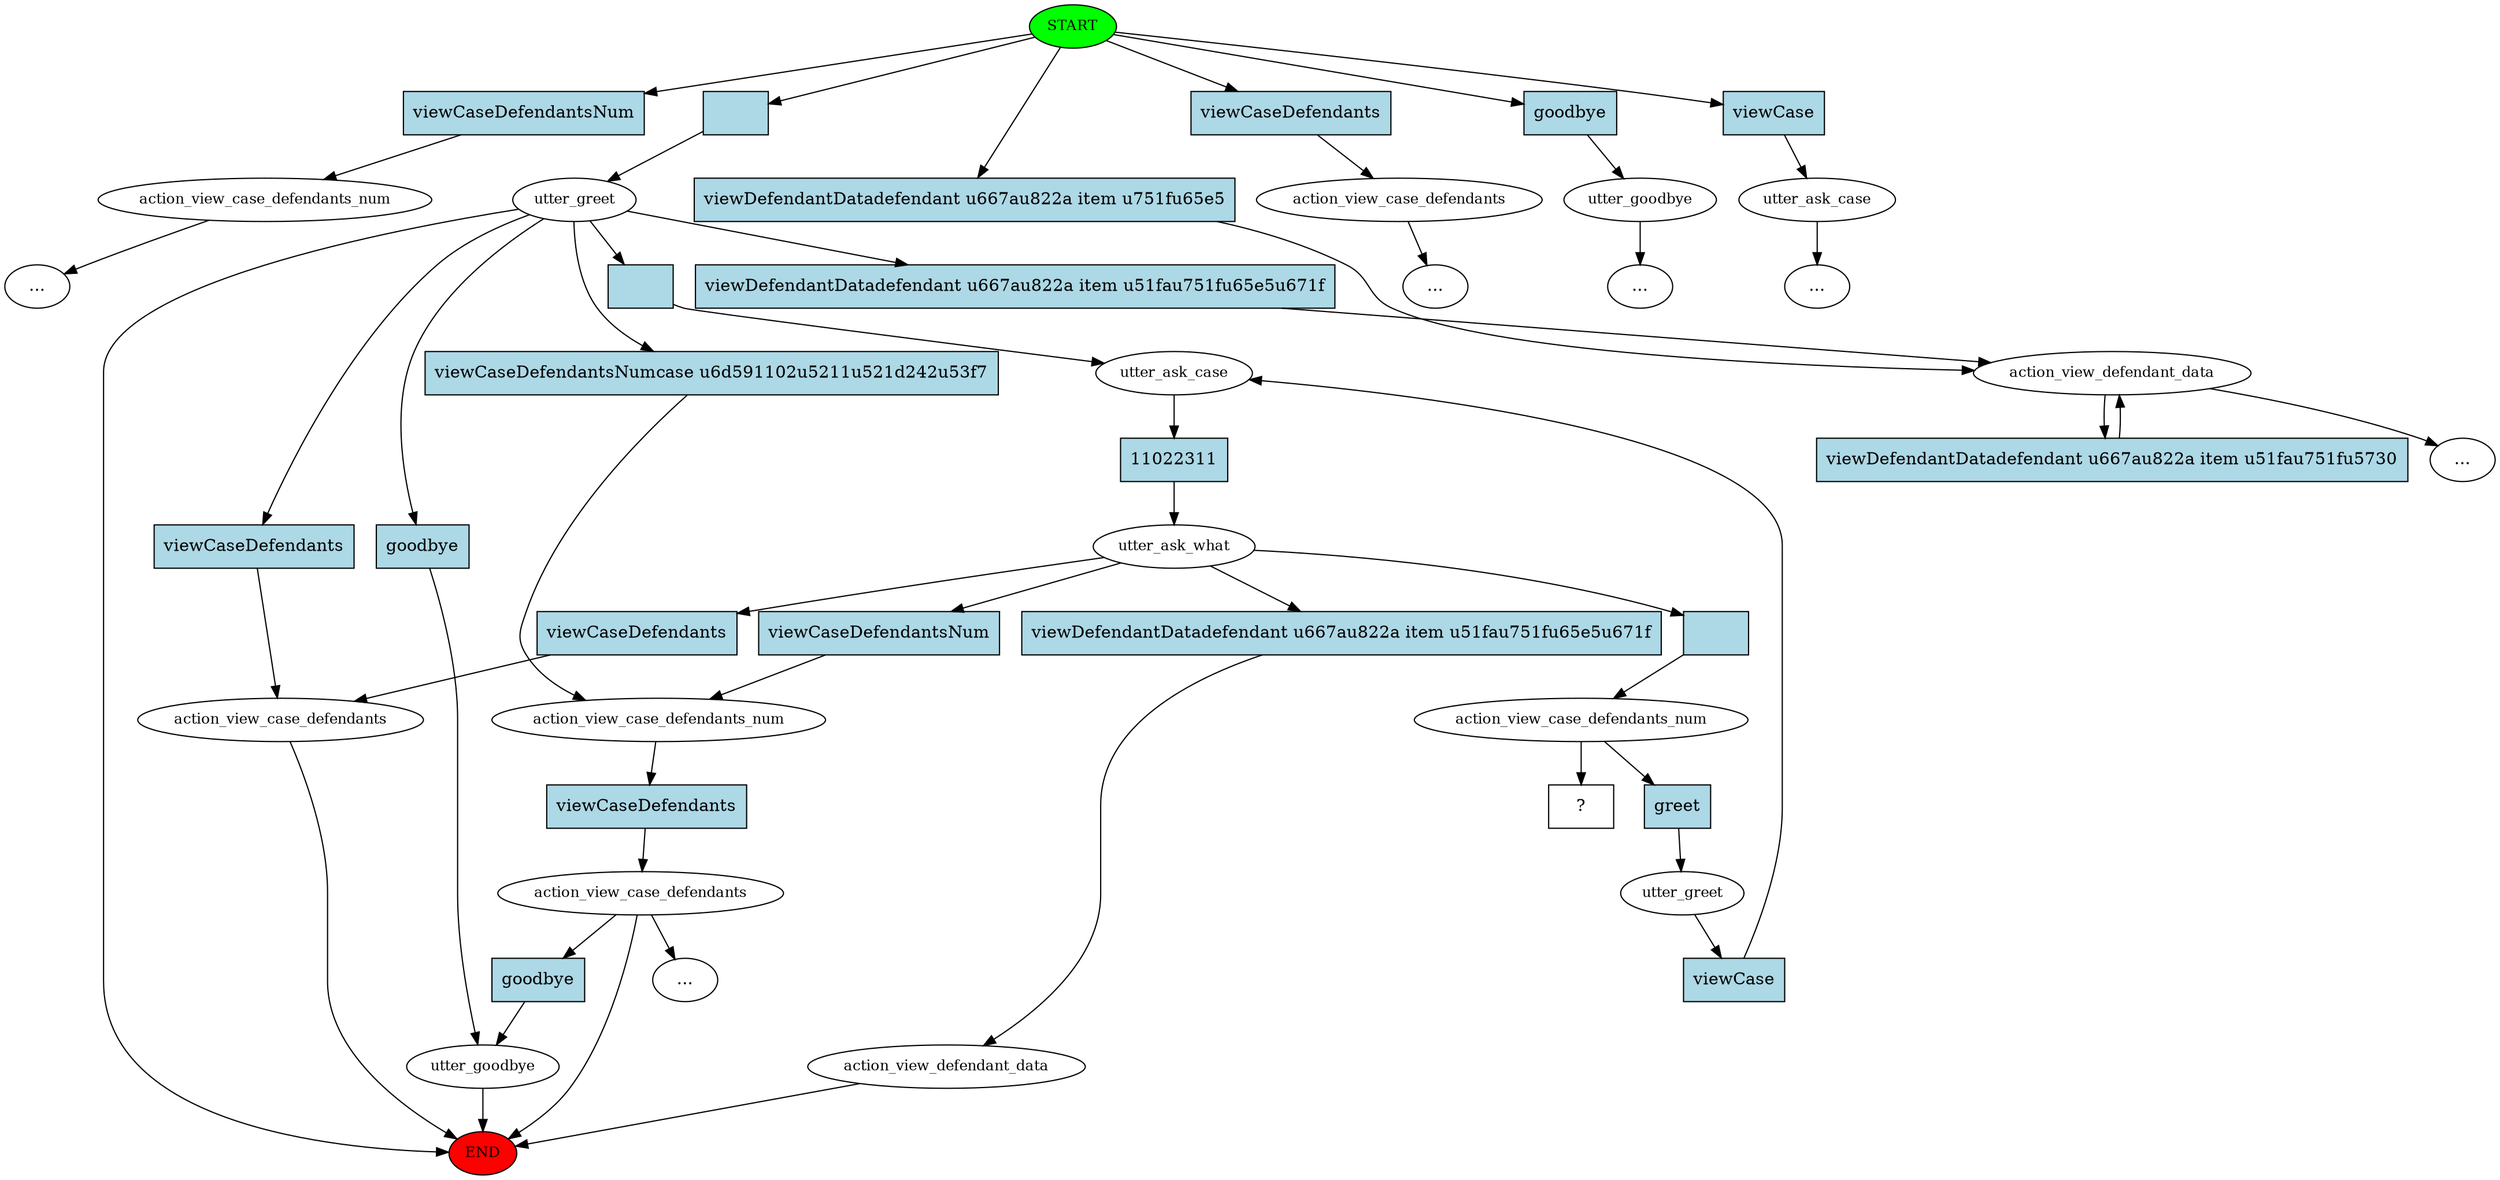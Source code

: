 digraph  {
0 [class="start active", fillcolor=green, fontsize=12, label=START, style=filled];
"-1" [class=end, fillcolor=red, fontsize=12, label=END, style=filled];
1 [class="", fontsize=12, label=action_view_case_defendants_num];
"-3" [class=ellipsis, label="..."];
2 [class=active, fontsize=12, label=utter_greet];
4 [class=active, fontsize=12, label=utter_ask_case];
5 [class=active, fontsize=12, label=utter_ask_what];
6 [class="", fontsize=12, label=action_view_defendant_data];
10 [class="", fontsize=12, label=action_view_case_defendants_num];
11 [class="", fontsize=12, label=action_view_case_defendants];
12 [class="", fontsize=12, label=utter_goodbye];
14 [class="", fontsize=12, label=action_view_case_defendants];
16 [class="", fontsize=12, label=action_view_defendant_data];
19 [class="", fontsize=12, label=action_view_case_defendants];
"-6" [class=ellipsis, label="..."];
25 [class="", fontsize=12, label=utter_goodbye];
"-7" [class=ellipsis, label="..."];
"-9" [class=ellipsis, label="..."];
34 [class="", fontsize=12, label=utter_ask_case];
"-10" [class=ellipsis, label="..."];
43 [class=active, fontsize=12, label=action_view_case_defendants_num];
44 [class="", fontsize=12, label=utter_greet];
"-11" [class=ellipsis, label="..."];
53 [class="intent dashed active", label="  ?  ", shape=rect];
54 [class=intent, fillcolor=lightblue, label=viewCaseDefendantsNum, shape=rect, style=filled];
55 [class="intent active", fillcolor=lightblue, label="", shape=rect, style=filled];
56 [class=intent, fillcolor=lightblue, label=viewCaseDefendants, shape=rect, style=filled];
57 [class=intent, fillcolor=lightblue, label=goodbye, shape=rect, style=filled];
58 [class=intent, fillcolor=lightblue, label=viewCase, shape=rect, style=filled];
59 [class=intent, fillcolor=lightblue, label="viewDefendantDatadefendant u667au822a item u751fu65e5", shape=rect, style=filled];
60 [class="intent active", fillcolor=lightblue, label="", shape=rect, style=filled];
61 [class=intent, fillcolor=lightblue, label=viewCaseDefendants, shape=rect, style=filled];
62 [class=intent, fillcolor=lightblue, label="viewDefendantDatadefendant u667au822a item u51fau751fu65e5u671f", shape=rect, style=filled];
63 [class=intent, fillcolor=lightblue, label="viewCaseDefendantsNumcase u6d591102u5211u521d242u53f7", shape=rect, style=filled];
64 [class=intent, fillcolor=lightblue, label=goodbye, shape=rect, style=filled];
65 [class="intent active", fillcolor=lightblue, label=11022311, shape=rect, style=filled];
66 [class=intent, fillcolor=lightblue, label="viewDefendantDatadefendant u667au822a item u51fau751fu65e5u671f", shape=rect, style=filled];
67 [class=intent, fillcolor=lightblue, label=viewCaseDefendantsNum, shape=rect, style=filled];
68 [class="intent active", fillcolor=lightblue, label="", shape=rect, style=filled];
69 [class=intent, fillcolor=lightblue, label=viewCaseDefendants, shape=rect, style=filled];
70 [class=intent, fillcolor=lightblue, label=viewCaseDefendants, shape=rect, style=filled];
71 [class=intent, fillcolor=lightblue, label=goodbye, shape=rect, style=filled];
72 [class=intent, fillcolor=lightblue, label="viewDefendantDatadefendant u667au822a item u51fau751fu5730", shape=rect, style=filled];
73 [class=intent, fillcolor=lightblue, label=greet, shape=rect, style=filled];
74 [class=intent, fillcolor=lightblue, label=viewCase, shape=rect, style=filled];
0 -> 54  [class="", key=0];
0 -> 55  [class=active, key=0];
0 -> 56  [class="", key=0];
0 -> 57  [class="", key=0];
0 -> 58  [class="", key=0];
0 -> 59  [class="", key=0];
1 -> "-3"  [class="", key=NONE, label=""];
2 -> "-1"  [class="", key=NONE, label=""];
2 -> 60  [class=active, key=0];
2 -> 61  [class="", key=0];
2 -> 62  [class="", key=0];
2 -> 63  [class="", key=0];
2 -> 64  [class="", key=0];
4 -> 65  [class=active, key=0];
5 -> 66  [class="", key=0];
5 -> 67  [class="", key=0];
5 -> 68  [class=active, key=0];
5 -> 69  [class="", key=0];
6 -> "-1"  [class="", key=NONE, label=""];
10 -> 70  [class="", key=0];
11 -> "-1"  [class="", key=NONE, label=""];
11 -> "-11"  [class="", key=NONE, label=""];
11 -> 71  [class="", key=0];
12 -> "-1"  [class="", key=NONE, label=""];
14 -> "-1"  [class="", key=NONE, label=""];
16 -> "-9"  [class="", key=NONE, label=""];
16 -> 72  [class="", key=0];
19 -> "-6"  [class="", key=NONE, label=""];
25 -> "-7"  [class="", key=NONE, label=""];
34 -> "-10"  [class="", key=NONE, label=""];
43 -> 53  [class=active, key=NONE, label=""];
43 -> 73  [class="", key=0];
44 -> 74  [class="", key=0];
54 -> 1  [class="", key=0];
55 -> 2  [class=active, key=0];
56 -> 19  [class="", key=0];
57 -> 25  [class="", key=0];
58 -> 34  [class="", key=0];
59 -> 16  [class="", key=0];
60 -> 4  [class=active, key=0];
61 -> 14  [class="", key=0];
62 -> 16  [class="", key=0];
63 -> 10  [class="", key=0];
64 -> 12  [class="", key=0];
65 -> 5  [class=active, key=0];
66 -> 6  [class="", key=0];
67 -> 10  [class="", key=0];
68 -> 43  [class=active, key=0];
69 -> 14  [class="", key=0];
70 -> 11  [class="", key=0];
71 -> 12  [class="", key=0];
72 -> 16  [class="", key=0];
73 -> 44  [class="", key=0];
74 -> 4  [class="", key=0];
}
